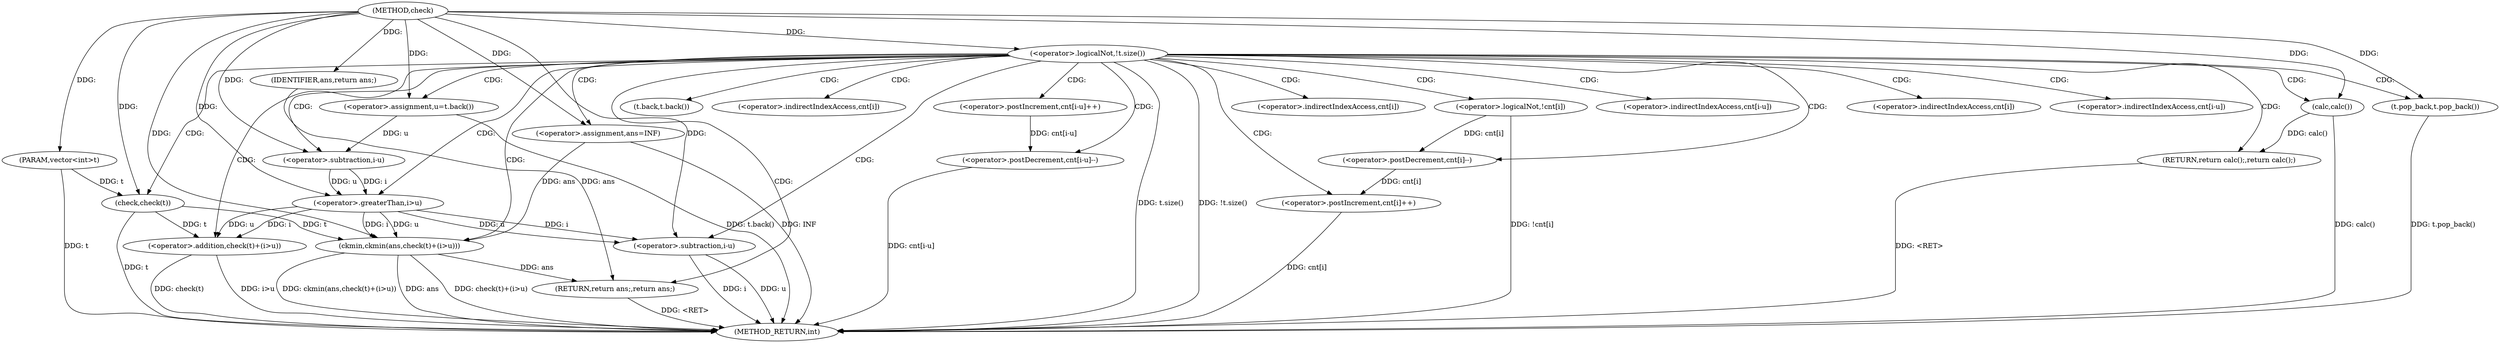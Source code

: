 digraph "check" {  
"1000621" [label = "(METHOD,check)" ]
"1000677" [label = "(METHOD_RETURN,int)" ]
"1000622" [label = "(PARAM,vector<int>t)" ]
"1000630" [label = "(<operator>.assignment,u=t.back())" ]
"1000634" [label = "(<operator>.assignment,ans=INF)" ]
"1000637" [label = "(t.pop_back,t.pop_back())" ]
"1000675" [label = "(RETURN,return ans;,return ans;)" ]
"1000625" [label = "(<operator>.logicalNot,!t.size())" ]
"1000627" [label = "(RETURN,return calc();,return calc();)" ]
"1000656" [label = "(ckmin,ckmin(ans,check(t)+(i>u)))" ]
"1000676" [label = "(IDENTIFIER,ans,return ans;)" ]
"1000628" [label = "(calc,calc())" ]
"1000640" [label = "(<operator>.logicalNot,!cnt[i])" ]
"1000646" [label = "(<operator>.postDecrement,cnt[i]--)" ]
"1000650" [label = "(<operator>.postIncrement,cnt[i-u]++)" ]
"1000665" [label = "(<operator>.postIncrement,cnt[i]++)" ]
"1000669" [label = "(<operator>.postDecrement,cnt[i-u]--)" ]
"1000658" [label = "(<operator>.addition,check(t)+(i>u))" ]
"1000659" [label = "(check,check(t))" ]
"1000661" [label = "(<operator>.greaterThan,i>u)" ]
"1000653" [label = "(<operator>.subtraction,i-u)" ]
"1000672" [label = "(<operator>.subtraction,i-u)" ]
"1000632" [label = "(t.back,t.back())" ]
"1000641" [label = "(<operator>.indirectIndexAccess,cnt[i])" ]
"1000647" [label = "(<operator>.indirectIndexAccess,cnt[i])" ]
"1000651" [label = "(<operator>.indirectIndexAccess,cnt[i-u])" ]
"1000666" [label = "(<operator>.indirectIndexAccess,cnt[i])" ]
"1000670" [label = "(<operator>.indirectIndexAccess,cnt[i-u])" ]
  "1000627" -> "1000677"  [ label = "DDG: <RET>"] 
  "1000622" -> "1000677"  [ label = "DDG: t"] 
  "1000625" -> "1000677"  [ label = "DDG: t.size()"] 
  "1000625" -> "1000677"  [ label = "DDG: !t.size()"] 
  "1000630" -> "1000677"  [ label = "DDG: t.back()"] 
  "1000637" -> "1000677"  [ label = "DDG: t.pop_back()"] 
  "1000640" -> "1000677"  [ label = "DDG: !cnt[i]"] 
  "1000656" -> "1000677"  [ label = "DDG: ans"] 
  "1000659" -> "1000677"  [ label = "DDG: t"] 
  "1000658" -> "1000677"  [ label = "DDG: check(t)"] 
  "1000658" -> "1000677"  [ label = "DDG: i>u"] 
  "1000656" -> "1000677"  [ label = "DDG: check(t)+(i>u)"] 
  "1000656" -> "1000677"  [ label = "DDG: ckmin(ans,check(t)+(i>u))"] 
  "1000665" -> "1000677"  [ label = "DDG: cnt[i]"] 
  "1000672" -> "1000677"  [ label = "DDG: i"] 
  "1000672" -> "1000677"  [ label = "DDG: u"] 
  "1000669" -> "1000677"  [ label = "DDG: cnt[i-u]"] 
  "1000628" -> "1000677"  [ label = "DDG: calc()"] 
  "1000675" -> "1000677"  [ label = "DDG: <RET>"] 
  "1000634" -> "1000677"  [ label = "DDG: INF"] 
  "1000621" -> "1000622"  [ label = "DDG: "] 
  "1000621" -> "1000630"  [ label = "DDG: "] 
  "1000621" -> "1000634"  [ label = "DDG: "] 
  "1000621" -> "1000637"  [ label = "DDG: "] 
  "1000676" -> "1000675"  [ label = "DDG: ans"] 
  "1000656" -> "1000675"  [ label = "DDG: ans"] 
  "1000628" -> "1000627"  [ label = "DDG: calc()"] 
  "1000621" -> "1000676"  [ label = "DDG: "] 
  "1000621" -> "1000625"  [ label = "DDG: "] 
  "1000621" -> "1000628"  [ label = "DDG: "] 
  "1000634" -> "1000656"  [ label = "DDG: ans"] 
  "1000621" -> "1000656"  [ label = "DDG: "] 
  "1000659" -> "1000656"  [ label = "DDG: t"] 
  "1000661" -> "1000656"  [ label = "DDG: i"] 
  "1000661" -> "1000656"  [ label = "DDG: u"] 
  "1000640" -> "1000646"  [ label = "DDG: cnt[i]"] 
  "1000659" -> "1000658"  [ label = "DDG: t"] 
  "1000661" -> "1000658"  [ label = "DDG: i"] 
  "1000661" -> "1000658"  [ label = "DDG: u"] 
  "1000646" -> "1000665"  [ label = "DDG: cnt[i]"] 
  "1000650" -> "1000669"  [ label = "DDG: cnt[i-u]"] 
  "1000622" -> "1000659"  [ label = "DDG: t"] 
  "1000621" -> "1000659"  [ label = "DDG: "] 
  "1000653" -> "1000661"  [ label = "DDG: i"] 
  "1000621" -> "1000661"  [ label = "DDG: "] 
  "1000653" -> "1000661"  [ label = "DDG: u"] 
  "1000621" -> "1000653"  [ label = "DDG: "] 
  "1000630" -> "1000653"  [ label = "DDG: u"] 
  "1000661" -> "1000672"  [ label = "DDG: i"] 
  "1000621" -> "1000672"  [ label = "DDG: "] 
  "1000661" -> "1000672"  [ label = "DDG: u"] 
  "1000625" -> "1000666"  [ label = "CDG: "] 
  "1000625" -> "1000647"  [ label = "CDG: "] 
  "1000625" -> "1000670"  [ label = "CDG: "] 
  "1000625" -> "1000640"  [ label = "CDG: "] 
  "1000625" -> "1000656"  [ label = "CDG: "] 
  "1000625" -> "1000672"  [ label = "CDG: "] 
  "1000625" -> "1000646"  [ label = "CDG: "] 
  "1000625" -> "1000659"  [ label = "CDG: "] 
  "1000625" -> "1000661"  [ label = "CDG: "] 
  "1000625" -> "1000675"  [ label = "CDG: "] 
  "1000625" -> "1000632"  [ label = "CDG: "] 
  "1000625" -> "1000628"  [ label = "CDG: "] 
  "1000625" -> "1000650"  [ label = "CDG: "] 
  "1000625" -> "1000627"  [ label = "CDG: "] 
  "1000625" -> "1000641"  [ label = "CDG: "] 
  "1000625" -> "1000665"  [ label = "CDG: "] 
  "1000625" -> "1000658"  [ label = "CDG: "] 
  "1000625" -> "1000651"  [ label = "CDG: "] 
  "1000625" -> "1000653"  [ label = "CDG: "] 
  "1000625" -> "1000669"  [ label = "CDG: "] 
  "1000625" -> "1000634"  [ label = "CDG: "] 
  "1000625" -> "1000630"  [ label = "CDG: "] 
  "1000625" -> "1000637"  [ label = "CDG: "] 
}
